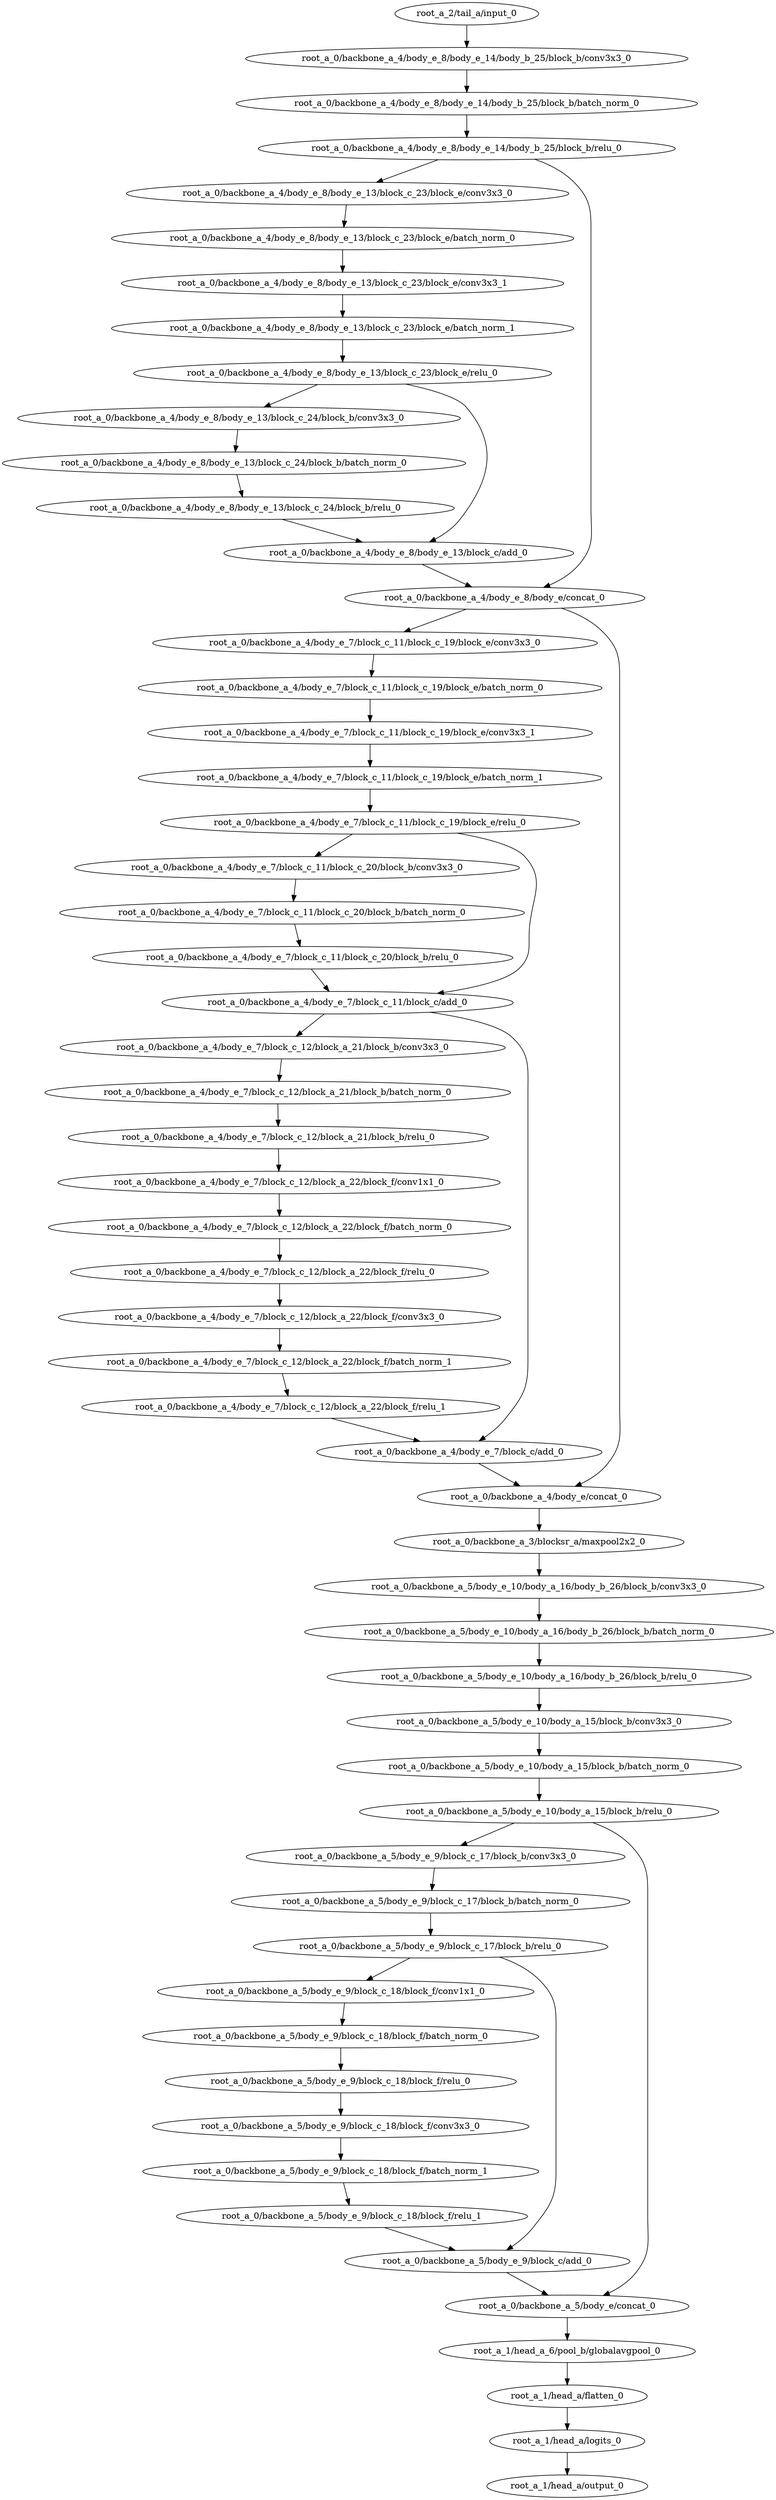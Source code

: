 digraph root_a {
	"root_a_2/tail_a/input_0"
	"root_a_0/backbone_a_4/body_e_8/body_e_14/body_b_25/block_b/conv3x3_0"
	"root_a_0/backbone_a_4/body_e_8/body_e_14/body_b_25/block_b/batch_norm_0"
	"root_a_0/backbone_a_4/body_e_8/body_e_14/body_b_25/block_b/relu_0"
	"root_a_0/backbone_a_4/body_e_8/body_e_13/block_c_23/block_e/conv3x3_0"
	"root_a_0/backbone_a_4/body_e_8/body_e_13/block_c_23/block_e/batch_norm_0"
	"root_a_0/backbone_a_4/body_e_8/body_e_13/block_c_23/block_e/conv3x3_1"
	"root_a_0/backbone_a_4/body_e_8/body_e_13/block_c_23/block_e/batch_norm_1"
	"root_a_0/backbone_a_4/body_e_8/body_e_13/block_c_23/block_e/relu_0"
	"root_a_0/backbone_a_4/body_e_8/body_e_13/block_c_24/block_b/conv3x3_0"
	"root_a_0/backbone_a_4/body_e_8/body_e_13/block_c_24/block_b/batch_norm_0"
	"root_a_0/backbone_a_4/body_e_8/body_e_13/block_c_24/block_b/relu_0"
	"root_a_0/backbone_a_4/body_e_8/body_e_13/block_c/add_0"
	"root_a_0/backbone_a_4/body_e_8/body_e/concat_0"
	"root_a_0/backbone_a_4/body_e_7/block_c_11/block_c_19/block_e/conv3x3_0"
	"root_a_0/backbone_a_4/body_e_7/block_c_11/block_c_19/block_e/batch_norm_0"
	"root_a_0/backbone_a_4/body_e_7/block_c_11/block_c_19/block_e/conv3x3_1"
	"root_a_0/backbone_a_4/body_e_7/block_c_11/block_c_19/block_e/batch_norm_1"
	"root_a_0/backbone_a_4/body_e_7/block_c_11/block_c_19/block_e/relu_0"
	"root_a_0/backbone_a_4/body_e_7/block_c_11/block_c_20/block_b/conv3x3_0"
	"root_a_0/backbone_a_4/body_e_7/block_c_11/block_c_20/block_b/batch_norm_0"
	"root_a_0/backbone_a_4/body_e_7/block_c_11/block_c_20/block_b/relu_0"
	"root_a_0/backbone_a_4/body_e_7/block_c_11/block_c/add_0"
	"root_a_0/backbone_a_4/body_e_7/block_c_12/block_a_21/block_b/conv3x3_0"
	"root_a_0/backbone_a_4/body_e_7/block_c_12/block_a_21/block_b/batch_norm_0"
	"root_a_0/backbone_a_4/body_e_7/block_c_12/block_a_21/block_b/relu_0"
	"root_a_0/backbone_a_4/body_e_7/block_c_12/block_a_22/block_f/conv1x1_0"
	"root_a_0/backbone_a_4/body_e_7/block_c_12/block_a_22/block_f/batch_norm_0"
	"root_a_0/backbone_a_4/body_e_7/block_c_12/block_a_22/block_f/relu_0"
	"root_a_0/backbone_a_4/body_e_7/block_c_12/block_a_22/block_f/conv3x3_0"
	"root_a_0/backbone_a_4/body_e_7/block_c_12/block_a_22/block_f/batch_norm_1"
	"root_a_0/backbone_a_4/body_e_7/block_c_12/block_a_22/block_f/relu_1"
	"root_a_0/backbone_a_4/body_e_7/block_c/add_0"
	"root_a_0/backbone_a_4/body_e/concat_0"
	"root_a_0/backbone_a_3/blocksr_a/maxpool2x2_0"
	"root_a_0/backbone_a_5/body_e_10/body_a_16/body_b_26/block_b/conv3x3_0"
	"root_a_0/backbone_a_5/body_e_10/body_a_16/body_b_26/block_b/batch_norm_0"
	"root_a_0/backbone_a_5/body_e_10/body_a_16/body_b_26/block_b/relu_0"
	"root_a_0/backbone_a_5/body_e_10/body_a_15/block_b/conv3x3_0"
	"root_a_0/backbone_a_5/body_e_10/body_a_15/block_b/batch_norm_0"
	"root_a_0/backbone_a_5/body_e_10/body_a_15/block_b/relu_0"
	"root_a_0/backbone_a_5/body_e_9/block_c_17/block_b/conv3x3_0"
	"root_a_0/backbone_a_5/body_e_9/block_c_17/block_b/batch_norm_0"
	"root_a_0/backbone_a_5/body_e_9/block_c_17/block_b/relu_0"
	"root_a_0/backbone_a_5/body_e_9/block_c_18/block_f/conv1x1_0"
	"root_a_0/backbone_a_5/body_e_9/block_c_18/block_f/batch_norm_0"
	"root_a_0/backbone_a_5/body_e_9/block_c_18/block_f/relu_0"
	"root_a_0/backbone_a_5/body_e_9/block_c_18/block_f/conv3x3_0"
	"root_a_0/backbone_a_5/body_e_9/block_c_18/block_f/batch_norm_1"
	"root_a_0/backbone_a_5/body_e_9/block_c_18/block_f/relu_1"
	"root_a_0/backbone_a_5/body_e_9/block_c/add_0"
	"root_a_0/backbone_a_5/body_e/concat_0"
	"root_a_1/head_a_6/pool_b/globalavgpool_0"
	"root_a_1/head_a/flatten_0"
	"root_a_1/head_a/logits_0"
	"root_a_1/head_a/output_0"

	"root_a_2/tail_a/input_0" -> "root_a_0/backbone_a_4/body_e_8/body_e_14/body_b_25/block_b/conv3x3_0"
	"root_a_0/backbone_a_4/body_e_8/body_e_14/body_b_25/block_b/conv3x3_0" -> "root_a_0/backbone_a_4/body_e_8/body_e_14/body_b_25/block_b/batch_norm_0"
	"root_a_0/backbone_a_4/body_e_8/body_e_14/body_b_25/block_b/batch_norm_0" -> "root_a_0/backbone_a_4/body_e_8/body_e_14/body_b_25/block_b/relu_0"
	"root_a_0/backbone_a_4/body_e_8/body_e_14/body_b_25/block_b/relu_0" -> "root_a_0/backbone_a_4/body_e_8/body_e_13/block_c_23/block_e/conv3x3_0"
	"root_a_0/backbone_a_4/body_e_8/body_e_13/block_c_23/block_e/conv3x3_0" -> "root_a_0/backbone_a_4/body_e_8/body_e_13/block_c_23/block_e/batch_norm_0"
	"root_a_0/backbone_a_4/body_e_8/body_e_13/block_c_23/block_e/batch_norm_0" -> "root_a_0/backbone_a_4/body_e_8/body_e_13/block_c_23/block_e/conv3x3_1"
	"root_a_0/backbone_a_4/body_e_8/body_e_13/block_c_23/block_e/conv3x3_1" -> "root_a_0/backbone_a_4/body_e_8/body_e_13/block_c_23/block_e/batch_norm_1"
	"root_a_0/backbone_a_4/body_e_8/body_e_13/block_c_23/block_e/batch_norm_1" -> "root_a_0/backbone_a_4/body_e_8/body_e_13/block_c_23/block_e/relu_0"
	"root_a_0/backbone_a_4/body_e_8/body_e_13/block_c_23/block_e/relu_0" -> "root_a_0/backbone_a_4/body_e_8/body_e_13/block_c_24/block_b/conv3x3_0"
	"root_a_0/backbone_a_4/body_e_8/body_e_13/block_c_24/block_b/conv3x3_0" -> "root_a_0/backbone_a_4/body_e_8/body_e_13/block_c_24/block_b/batch_norm_0"
	"root_a_0/backbone_a_4/body_e_8/body_e_13/block_c_24/block_b/batch_norm_0" -> "root_a_0/backbone_a_4/body_e_8/body_e_13/block_c_24/block_b/relu_0"
	"root_a_0/backbone_a_4/body_e_8/body_e_13/block_c_24/block_b/relu_0" -> "root_a_0/backbone_a_4/body_e_8/body_e_13/block_c/add_0"
	"root_a_0/backbone_a_4/body_e_8/body_e_13/block_c_23/block_e/relu_0" -> "root_a_0/backbone_a_4/body_e_8/body_e_13/block_c/add_0"
	"root_a_0/backbone_a_4/body_e_8/body_e_13/block_c/add_0" -> "root_a_0/backbone_a_4/body_e_8/body_e/concat_0"
	"root_a_0/backbone_a_4/body_e_8/body_e_14/body_b_25/block_b/relu_0" -> "root_a_0/backbone_a_4/body_e_8/body_e/concat_0"
	"root_a_0/backbone_a_4/body_e_8/body_e/concat_0" -> "root_a_0/backbone_a_4/body_e_7/block_c_11/block_c_19/block_e/conv3x3_0"
	"root_a_0/backbone_a_4/body_e_7/block_c_11/block_c_19/block_e/conv3x3_0" -> "root_a_0/backbone_a_4/body_e_7/block_c_11/block_c_19/block_e/batch_norm_0"
	"root_a_0/backbone_a_4/body_e_7/block_c_11/block_c_19/block_e/batch_norm_0" -> "root_a_0/backbone_a_4/body_e_7/block_c_11/block_c_19/block_e/conv3x3_1"
	"root_a_0/backbone_a_4/body_e_7/block_c_11/block_c_19/block_e/conv3x3_1" -> "root_a_0/backbone_a_4/body_e_7/block_c_11/block_c_19/block_e/batch_norm_1"
	"root_a_0/backbone_a_4/body_e_7/block_c_11/block_c_19/block_e/batch_norm_1" -> "root_a_0/backbone_a_4/body_e_7/block_c_11/block_c_19/block_e/relu_0"
	"root_a_0/backbone_a_4/body_e_7/block_c_11/block_c_19/block_e/relu_0" -> "root_a_0/backbone_a_4/body_e_7/block_c_11/block_c_20/block_b/conv3x3_0"
	"root_a_0/backbone_a_4/body_e_7/block_c_11/block_c_20/block_b/conv3x3_0" -> "root_a_0/backbone_a_4/body_e_7/block_c_11/block_c_20/block_b/batch_norm_0"
	"root_a_0/backbone_a_4/body_e_7/block_c_11/block_c_20/block_b/batch_norm_0" -> "root_a_0/backbone_a_4/body_e_7/block_c_11/block_c_20/block_b/relu_0"
	"root_a_0/backbone_a_4/body_e_7/block_c_11/block_c_19/block_e/relu_0" -> "root_a_0/backbone_a_4/body_e_7/block_c_11/block_c/add_0"
	"root_a_0/backbone_a_4/body_e_7/block_c_11/block_c_20/block_b/relu_0" -> "root_a_0/backbone_a_4/body_e_7/block_c_11/block_c/add_0"
	"root_a_0/backbone_a_4/body_e_7/block_c_11/block_c/add_0" -> "root_a_0/backbone_a_4/body_e_7/block_c_12/block_a_21/block_b/conv3x3_0"
	"root_a_0/backbone_a_4/body_e_7/block_c_12/block_a_21/block_b/conv3x3_0" -> "root_a_0/backbone_a_4/body_e_7/block_c_12/block_a_21/block_b/batch_norm_0"
	"root_a_0/backbone_a_4/body_e_7/block_c_12/block_a_21/block_b/batch_norm_0" -> "root_a_0/backbone_a_4/body_e_7/block_c_12/block_a_21/block_b/relu_0"
	"root_a_0/backbone_a_4/body_e_7/block_c_12/block_a_21/block_b/relu_0" -> "root_a_0/backbone_a_4/body_e_7/block_c_12/block_a_22/block_f/conv1x1_0"
	"root_a_0/backbone_a_4/body_e_7/block_c_12/block_a_22/block_f/conv1x1_0" -> "root_a_0/backbone_a_4/body_e_7/block_c_12/block_a_22/block_f/batch_norm_0"
	"root_a_0/backbone_a_4/body_e_7/block_c_12/block_a_22/block_f/batch_norm_0" -> "root_a_0/backbone_a_4/body_e_7/block_c_12/block_a_22/block_f/relu_0"
	"root_a_0/backbone_a_4/body_e_7/block_c_12/block_a_22/block_f/relu_0" -> "root_a_0/backbone_a_4/body_e_7/block_c_12/block_a_22/block_f/conv3x3_0"
	"root_a_0/backbone_a_4/body_e_7/block_c_12/block_a_22/block_f/conv3x3_0" -> "root_a_0/backbone_a_4/body_e_7/block_c_12/block_a_22/block_f/batch_norm_1"
	"root_a_0/backbone_a_4/body_e_7/block_c_12/block_a_22/block_f/batch_norm_1" -> "root_a_0/backbone_a_4/body_e_7/block_c_12/block_a_22/block_f/relu_1"
	"root_a_0/backbone_a_4/body_e_7/block_c_11/block_c/add_0" -> "root_a_0/backbone_a_4/body_e_7/block_c/add_0"
	"root_a_0/backbone_a_4/body_e_7/block_c_12/block_a_22/block_f/relu_1" -> "root_a_0/backbone_a_4/body_e_7/block_c/add_0"
	"root_a_0/backbone_a_4/body_e_7/block_c/add_0" -> "root_a_0/backbone_a_4/body_e/concat_0"
	"root_a_0/backbone_a_4/body_e_8/body_e/concat_0" -> "root_a_0/backbone_a_4/body_e/concat_0"
	"root_a_0/backbone_a_4/body_e/concat_0" -> "root_a_0/backbone_a_3/blocksr_a/maxpool2x2_0"
	"root_a_0/backbone_a_3/blocksr_a/maxpool2x2_0" -> "root_a_0/backbone_a_5/body_e_10/body_a_16/body_b_26/block_b/conv3x3_0"
	"root_a_0/backbone_a_5/body_e_10/body_a_16/body_b_26/block_b/conv3x3_0" -> "root_a_0/backbone_a_5/body_e_10/body_a_16/body_b_26/block_b/batch_norm_0"
	"root_a_0/backbone_a_5/body_e_10/body_a_16/body_b_26/block_b/batch_norm_0" -> "root_a_0/backbone_a_5/body_e_10/body_a_16/body_b_26/block_b/relu_0"
	"root_a_0/backbone_a_5/body_e_10/body_a_16/body_b_26/block_b/relu_0" -> "root_a_0/backbone_a_5/body_e_10/body_a_15/block_b/conv3x3_0"
	"root_a_0/backbone_a_5/body_e_10/body_a_15/block_b/conv3x3_0" -> "root_a_0/backbone_a_5/body_e_10/body_a_15/block_b/batch_norm_0"
	"root_a_0/backbone_a_5/body_e_10/body_a_15/block_b/batch_norm_0" -> "root_a_0/backbone_a_5/body_e_10/body_a_15/block_b/relu_0"
	"root_a_0/backbone_a_5/body_e_10/body_a_15/block_b/relu_0" -> "root_a_0/backbone_a_5/body_e_9/block_c_17/block_b/conv3x3_0"
	"root_a_0/backbone_a_5/body_e_9/block_c_17/block_b/conv3x3_0" -> "root_a_0/backbone_a_5/body_e_9/block_c_17/block_b/batch_norm_0"
	"root_a_0/backbone_a_5/body_e_9/block_c_17/block_b/batch_norm_0" -> "root_a_0/backbone_a_5/body_e_9/block_c_17/block_b/relu_0"
	"root_a_0/backbone_a_5/body_e_9/block_c_17/block_b/relu_0" -> "root_a_0/backbone_a_5/body_e_9/block_c_18/block_f/conv1x1_0"
	"root_a_0/backbone_a_5/body_e_9/block_c_18/block_f/conv1x1_0" -> "root_a_0/backbone_a_5/body_e_9/block_c_18/block_f/batch_norm_0"
	"root_a_0/backbone_a_5/body_e_9/block_c_18/block_f/batch_norm_0" -> "root_a_0/backbone_a_5/body_e_9/block_c_18/block_f/relu_0"
	"root_a_0/backbone_a_5/body_e_9/block_c_18/block_f/relu_0" -> "root_a_0/backbone_a_5/body_e_9/block_c_18/block_f/conv3x3_0"
	"root_a_0/backbone_a_5/body_e_9/block_c_18/block_f/conv3x3_0" -> "root_a_0/backbone_a_5/body_e_9/block_c_18/block_f/batch_norm_1"
	"root_a_0/backbone_a_5/body_e_9/block_c_18/block_f/batch_norm_1" -> "root_a_0/backbone_a_5/body_e_9/block_c_18/block_f/relu_1"
	"root_a_0/backbone_a_5/body_e_9/block_c_17/block_b/relu_0" -> "root_a_0/backbone_a_5/body_e_9/block_c/add_0"
	"root_a_0/backbone_a_5/body_e_9/block_c_18/block_f/relu_1" -> "root_a_0/backbone_a_5/body_e_9/block_c/add_0"
	"root_a_0/backbone_a_5/body_e_10/body_a_15/block_b/relu_0" -> "root_a_0/backbone_a_5/body_e/concat_0"
	"root_a_0/backbone_a_5/body_e_9/block_c/add_0" -> "root_a_0/backbone_a_5/body_e/concat_0"
	"root_a_0/backbone_a_5/body_e/concat_0" -> "root_a_1/head_a_6/pool_b/globalavgpool_0"
	"root_a_1/head_a_6/pool_b/globalavgpool_0" -> "root_a_1/head_a/flatten_0"
	"root_a_1/head_a/flatten_0" -> "root_a_1/head_a/logits_0"
	"root_a_1/head_a/logits_0" -> "root_a_1/head_a/output_0"

}